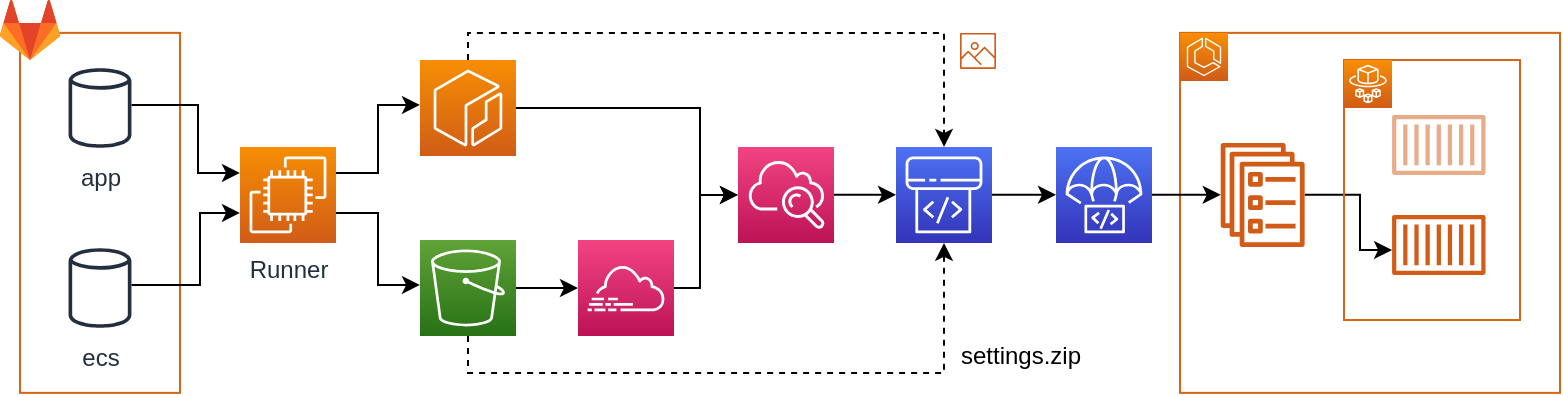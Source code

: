 <mxfile version="12.2.4" pages="1"><diagram id="Iqn02m987E_1Y6RsaODK" name="CICD"><mxGraphModel dx="584" dy="610" grid="1" gridSize="10" guides="1" tooltips="1" connect="1" arrows="1" fold="1" page="1" pageScale="1" pageWidth="827" pageHeight="1169" math="0" shadow="0"><root><mxCell id="TXsu97STiCOG9BQ06nFb-0"/><mxCell id="TXsu97STiCOG9BQ06nFb-1" parent="TXsu97STiCOG9BQ06nFb-0"/><mxCell id="jmu_tiYD6_GEUumzkb44-0" value="" style="rounded=0;whiteSpace=wrap;html=1;strokeColor=#D86613;fillColor=none;" parent="TXsu97STiCOG9BQ06nFb-1" vertex="1"><mxGeometry x="610" y="116.44" width="190" height="180" as="geometry"/></mxCell><mxCell id="jmu_tiYD6_GEUumzkb44-1" value="" style="outlineConnect=0;fontColor=#232F3E;gradientColor=#F78E04;gradientDirection=north;fillColor=#D05C17;strokeColor=#ffffff;dashed=0;verticalLabelPosition=bottom;verticalAlign=top;align=center;html=1;fontSize=12;fontStyle=0;aspect=fixed;shape=mxgraph.aws4.resourceIcon;resIcon=mxgraph.aws4.ecs;" parent="TXsu97STiCOG9BQ06nFb-1" vertex="1"><mxGeometry x="610" y="116.44" width="24" height="24" as="geometry"/></mxCell><mxCell id="euKfv0HWNEc7ueXWT4n4-0" value="" style="rounded=0;whiteSpace=wrap;html=1;strokeColor=#D86613;fillColor=none;" parent="TXsu97STiCOG9BQ06nFb-1" vertex="1"><mxGeometry x="30" y="116.44" width="80" height="180" as="geometry"/></mxCell><mxCell id="CHHyB4FnQIO_N6Z5i6d3-9" style="edgeStyle=orthogonalEdgeStyle;rounded=0;orthogonalLoop=1;jettySize=auto;html=1;endArrow=none;endFill=0;startArrow=classic;startFill=1;" parent="TXsu97STiCOG9BQ06nFb-1" source="mHzoulwclUu3AxQmjZOi-0" target="OyFzKP3GuWBrdCjnjOIb-0" edge="1"><mxGeometry relative="1" as="geometry"><Array as="points"><mxPoint x="209" y="242.44"/><mxPoint x="209" y="206.44"/></Array></mxGeometry></mxCell><mxCell id="CHHyB4FnQIO_N6Z5i6d3-11" style="edgeStyle=orthogonalEdgeStyle;rounded=0;orthogonalLoop=1;jettySize=auto;html=1;startArrow=none;startFill=0;endArrow=classic;endFill=1;" parent="TXsu97STiCOG9BQ06nFb-1" source="mHzoulwclUu3AxQmjZOi-0" target="OyFzKP3GuWBrdCjnjOIb-21" edge="1"><mxGeometry relative="1" as="geometry"/></mxCell><mxCell id="euKfv0HWNEc7ueXWT4n4-5" style="edgeStyle=orthogonalEdgeStyle;rounded=0;orthogonalLoop=1;jettySize=auto;html=1;startArrow=none;startFill=0;endArrow=classic;endFill=1;dashed=1;" parent="TXsu97STiCOG9BQ06nFb-1" source="mHzoulwclUu3AxQmjZOi-0" target="CHHyB4FnQIO_N6Z5i6d3-1" edge="1"><mxGeometry relative="1" as="geometry"><Array as="points"><mxPoint x="254" y="286.44"/><mxPoint x="492" y="286.44"/></Array></mxGeometry></mxCell><mxCell id="mHzoulwclUu3AxQmjZOi-0" value="" style="outlineConnect=0;fontColor=#232F3E;gradientColor=#60A337;gradientDirection=north;fillColor=#277116;strokeColor=#ffffff;dashed=0;verticalLabelPosition=bottom;verticalAlign=top;align=center;html=1;fontSize=12;fontStyle=0;aspect=fixed;shape=mxgraph.aws4.resourceIcon;resIcon=mxgraph.aws4.s3;" parent="TXsu97STiCOG9BQ06nFb-1" vertex="1"><mxGeometry x="230" y="220" width="48" height="48" as="geometry"/></mxCell><mxCell id="CHHyB4FnQIO_N6Z5i6d3-8" style="edgeStyle=orthogonalEdgeStyle;rounded=0;orthogonalLoop=1;jettySize=auto;html=1;endArrow=none;endFill=0;startArrow=classic;startFill=1;" parent="TXsu97STiCOG9BQ06nFb-1" source="mHzoulwclUu3AxQmjZOi-1" target="OyFzKP3GuWBrdCjnjOIb-0" edge="1"><mxGeometry relative="1" as="geometry"><Array as="points"><mxPoint x="209" y="152.44"/><mxPoint x="209" y="186.44"/></Array></mxGeometry></mxCell><mxCell id="CHHyB4FnQIO_N6Z5i6d3-12" style="edgeStyle=orthogonalEdgeStyle;rounded=0;orthogonalLoop=1;jettySize=auto;html=1;startArrow=none;startFill=0;endArrow=classic;endFill=1;" parent="TXsu97STiCOG9BQ06nFb-1" source="mHzoulwclUu3AxQmjZOi-1" target="OyFzKP3GuWBrdCjnjOIb-20" edge="1"><mxGeometry relative="1" as="geometry"><Array as="points"><mxPoint x="370" y="154.44"/><mxPoint x="370" y="197.44"/></Array></mxGeometry></mxCell><mxCell id="euKfv0HWNEc7ueXWT4n4-4" style="edgeStyle=orthogonalEdgeStyle;rounded=0;orthogonalLoop=1;jettySize=auto;html=1;startArrow=none;startFill=0;endArrow=classic;endFill=1;dashed=1;" parent="TXsu97STiCOG9BQ06nFb-1" source="mHzoulwclUu3AxQmjZOi-1" target="CHHyB4FnQIO_N6Z5i6d3-1" edge="1"><mxGeometry relative="1" as="geometry"><Array as="points"><mxPoint x="254" y="116.44"/><mxPoint x="492" y="116.44"/></Array></mxGeometry></mxCell><mxCell id="mHzoulwclUu3AxQmjZOi-1" value="" style="outlineConnect=0;fontColor=#232F3E;gradientColor=#F78E04;gradientDirection=north;fillColor=#D05C17;strokeColor=#ffffff;dashed=0;verticalLabelPosition=bottom;verticalAlign=top;align=center;html=1;fontSize=12;fontStyle=0;aspect=fixed;shape=mxgraph.aws4.resourceIcon;resIcon=mxgraph.aws4.ecr;" parent="TXsu97STiCOG9BQ06nFb-1" vertex="1"><mxGeometry x="230" y="130" width="48" height="48" as="geometry"/></mxCell><mxCell id="OyFzKP3GuWBrdCjnjOIb-0" value="Runner" style="outlineConnect=0;fontColor=#232F3E;gradientColor=#F78E04;gradientDirection=north;fillColor=#D05C17;strokeColor=#ffffff;dashed=0;verticalLabelPosition=bottom;verticalAlign=top;align=center;html=1;fontSize=12;fontStyle=0;aspect=fixed;shape=mxgraph.aws4.resourceIcon;resIcon=mxgraph.aws4.ec2;" parent="TXsu97STiCOG9BQ06nFb-1" vertex="1"><mxGeometry x="140" y="173.44" width="48" height="48" as="geometry"/></mxCell><mxCell id="CHHyB4FnQIO_N6Z5i6d3-7" style="edgeStyle=orthogonalEdgeStyle;rounded=0;orthogonalLoop=1;jettySize=auto;html=1;endArrow=classic;endFill=1;" parent="TXsu97STiCOG9BQ06nFb-1" source="OyFzKP3GuWBrdCjnjOIb-18" target="OyFzKP3GuWBrdCjnjOIb-0" edge="1"><mxGeometry relative="1" as="geometry"><Array as="points"><mxPoint x="120" y="242.44"/><mxPoint x="120" y="206.44"/></Array></mxGeometry></mxCell><mxCell id="OyFzKP3GuWBrdCjnjOIb-18" value="ecs" style="outlineConnect=0;fontColor=#232F3E;gradientColor=none;fillColor=#232F3E;strokeColor=none;dashed=0;verticalLabelPosition=bottom;verticalAlign=top;align=center;html=1;fontSize=12;fontStyle=0;aspect=fixed;pointerEvents=1;shape=mxgraph.aws4.generic_database;" parent="TXsu97STiCOG9BQ06nFb-1" vertex="1"><mxGeometry x="54.28" y="223.22" width="31.44" height="41.56" as="geometry"/></mxCell><mxCell id="CHHyB4FnQIO_N6Z5i6d3-6" style="edgeStyle=orthogonalEdgeStyle;rounded=0;orthogonalLoop=1;jettySize=auto;html=1;endArrow=classic;endFill=1;" parent="TXsu97STiCOG9BQ06nFb-1" source="OyFzKP3GuWBrdCjnjOIb-19" target="OyFzKP3GuWBrdCjnjOIb-0" edge="1"><mxGeometry relative="1" as="geometry"><Array as="points"><mxPoint x="119" y="152.44"/><mxPoint x="119" y="186.44"/></Array></mxGeometry></mxCell><mxCell id="OyFzKP3GuWBrdCjnjOIb-19" value="app" style="outlineConnect=0;fontColor=#232F3E;gradientColor=none;fillColor=#232F3E;strokeColor=none;dashed=0;verticalLabelPosition=bottom;verticalAlign=top;align=center;html=1;fontSize=12;fontStyle=0;aspect=fixed;pointerEvents=1;shape=mxgraph.aws4.generic_database;" parent="TXsu97STiCOG9BQ06nFb-1" vertex="1"><mxGeometry x="54.28" y="133.22" width="31.44" height="41.56" as="geometry"/></mxCell><mxCell id="CHHyB4FnQIO_N6Z5i6d3-14" style="edgeStyle=orthogonalEdgeStyle;rounded=0;orthogonalLoop=1;jettySize=auto;html=1;startArrow=none;startFill=0;endArrow=classic;endFill=1;" parent="TXsu97STiCOG9BQ06nFb-1" source="OyFzKP3GuWBrdCjnjOIb-20" target="CHHyB4FnQIO_N6Z5i6d3-1" edge="1"><mxGeometry relative="1" as="geometry"/></mxCell><mxCell id="OyFzKP3GuWBrdCjnjOIb-20" value="" style="outlineConnect=0;fontColor=#232F3E;gradientColor=#F34482;gradientDirection=north;fillColor=#BC1356;strokeColor=#ffffff;dashed=0;verticalLabelPosition=bottom;verticalAlign=top;align=center;html=1;fontSize=12;fontStyle=0;aspect=fixed;shape=mxgraph.aws4.resourceIcon;resIcon=mxgraph.aws4.cloudwatch;" parent="TXsu97STiCOG9BQ06nFb-1" vertex="1"><mxGeometry x="389" y="173.44" width="48" height="48" as="geometry"/></mxCell><mxCell id="CHHyB4FnQIO_N6Z5i6d3-13" style="edgeStyle=orthogonalEdgeStyle;rounded=0;orthogonalLoop=1;jettySize=auto;html=1;startArrow=none;startFill=0;endArrow=classic;endFill=1;" parent="TXsu97STiCOG9BQ06nFb-1" source="OyFzKP3GuWBrdCjnjOIb-21" target="OyFzKP3GuWBrdCjnjOIb-20" edge="1"><mxGeometry relative="1" as="geometry"><Array as="points"><mxPoint x="370" y="244.44"/><mxPoint x="370" y="197.44"/></Array></mxGeometry></mxCell><mxCell id="OyFzKP3GuWBrdCjnjOIb-21" value="" style="outlineConnect=0;fontColor=#232F3E;gradientColor=#F34482;gradientDirection=north;fillColor=#BC1356;strokeColor=#ffffff;dashed=0;verticalLabelPosition=bottom;verticalAlign=top;align=center;html=1;fontSize=12;fontStyle=0;aspect=fixed;shape=mxgraph.aws4.resourceIcon;resIcon=mxgraph.aws4.cloudtrail;" parent="TXsu97STiCOG9BQ06nFb-1" vertex="1"><mxGeometry x="309" y="220.0" width="48" height="48" as="geometry"/></mxCell><mxCell id="CHHyB4FnQIO_N6Z5i6d3-15" style="edgeStyle=orthogonalEdgeStyle;rounded=0;orthogonalLoop=1;jettySize=auto;html=1;startArrow=none;startFill=0;endArrow=classic;endFill=1;" parent="TXsu97STiCOG9BQ06nFb-1" source="CHHyB4FnQIO_N6Z5i6d3-1" target="CHHyB4FnQIO_N6Z5i6d3-2" edge="1"><mxGeometry relative="1" as="geometry"/></mxCell><mxCell id="CHHyB4FnQIO_N6Z5i6d3-1" value="" style="outlineConnect=0;fontColor=#232F3E;gradientColor=#4D72F3;gradientDirection=north;fillColor=#3334B9;strokeColor=#ffffff;dashed=0;verticalLabelPosition=bottom;verticalAlign=top;align=center;html=1;fontSize=12;fontStyle=0;aspect=fixed;shape=mxgraph.aws4.resourceIcon;resIcon=mxgraph.aws4.codepipeline;" parent="TXsu97STiCOG9BQ06nFb-1" vertex="1"><mxGeometry x="468" y="173.44" width="48" height="48" as="geometry"/></mxCell><mxCell id="CHHyB4FnQIO_N6Z5i6d3-16" style="edgeStyle=orthogonalEdgeStyle;rounded=0;orthogonalLoop=1;jettySize=auto;html=1;startArrow=none;startFill=0;endArrow=classic;endFill=1;" parent="TXsu97STiCOG9BQ06nFb-1" source="CHHyB4FnQIO_N6Z5i6d3-2" target="CHHyB4FnQIO_N6Z5i6d3-3" edge="1"><mxGeometry relative="1" as="geometry"/></mxCell><mxCell id="CHHyB4FnQIO_N6Z5i6d3-2" value="" style="outlineConnect=0;fontColor=#232F3E;gradientColor=#4D72F3;gradientDirection=north;fillColor=#3334B9;strokeColor=#ffffff;dashed=0;verticalLabelPosition=bottom;verticalAlign=top;align=center;html=1;fontSize=12;fontStyle=0;aspect=fixed;shape=mxgraph.aws4.resourceIcon;resIcon=mxgraph.aws4.codedeploy;" parent="TXsu97STiCOG9BQ06nFb-1" vertex="1"><mxGeometry x="548" y="173.44" width="48" height="48" as="geometry"/></mxCell><mxCell id="_MlhjIp3WgpPEU2tAH4I-1" style="edgeStyle=orthogonalEdgeStyle;rounded=0;orthogonalLoop=1;jettySize=auto;html=1;" parent="TXsu97STiCOG9BQ06nFb-1" source="CHHyB4FnQIO_N6Z5i6d3-3" target="_MlhjIp3WgpPEU2tAH4I-0" edge="1"><mxGeometry relative="1" as="geometry"><Array as="points"><mxPoint x="700" y="197"/><mxPoint x="700" y="225"/></Array></mxGeometry></mxCell><mxCell id="CHHyB4FnQIO_N6Z5i6d3-3" value="" style="outlineConnect=0;fontColor=#232F3E;gradientColor=none;fillColor=#D05C17;strokeColor=none;dashed=0;verticalLabelPosition=bottom;verticalAlign=top;align=center;html=1;fontSize=12;fontStyle=0;aspect=fixed;pointerEvents=1;shape=mxgraph.aws4.ecs_service;" parent="TXsu97STiCOG9BQ06nFb-1" vertex="1"><mxGeometry x="630" y="171.44" width="42.67" height="52" as="geometry"/></mxCell><mxCell id="euKfv0HWNEc7ueXWT4n4-3" value="" style="shape=image;verticalLabelPosition=bottom;verticalAlign=top;imageAspect=0;image=data:image/svg+xml,PD94bWwgdmVyc2lvbj0iMS4wIj8+CjxzdmcgeG1sbnM9Imh0dHA6Ly93d3cu%0AdzMub3JnLzIwMDAvc3ZnIiB3aWR0aD0iNDkyLjUwOTQzIiBoZWlnaHQ9IjQ1%0AMy42Nzk2NiIgdmlld0JveD0iMCAwIDQ5Mi41MDk0MyA0NTMuNjc5NjYiPgog%0AIDxnIGZpbGw9Im5vbmUiIGZpbGwtcnVsZT0iZXZlbm9kZCI+CiAgICA8cGF0%0AaCBkPSJNNDkxLjU4ODkxIDI1OS4zOTgzM2wtMjcuNTU4NjctODQuODE0NjdM%0ANDA5LjQxMjkxIDYuNDg2MzNjLTIuODA5MzQtOC42NDgtMTUuMDQ1MzMtOC42%0ANDgtMTcuODU2IDBsLTU0LjYxODY3IDE2OC4wOTczM0gxNTUuNTcxNThsLTU0%0ALjYyLTE2OC4wOTczM2MtMi44MDkzMy04LjY0OC0xNS4wNDUzMy04LjY0OC0x%0ANy44NTYgMEwyOC40NzgyNSAxNzQuNTgzNjYuOTIwOTIgMjU5LjM5ODMzYy0y%0ALjUxNDY2OSA3LjczNi4yNCAxNi4yMTA2NiA2LjgyIDIwLjk5MmwyMzguNTEz%0AMzMgMTczLjI4OTMzIDIzOC41MTQ2Ni0xNzMuMjg5MzNjNi41OC00Ljc4MTM0%0AIDkuMzMzMzMtMTMuMjU2IDYuODItMjAuOTkyIiBmaWxsPSIjZmM2ZDI2Ii8+%0ACiAgICA8cGF0aCBkPSJNMjQ2LjI1NDc4IDQ1My42Nzk2Nmw5MC42ODQtMjc5%0ALjA5NmgtMTgxLjM2OHoiIGZpbGw9IiNlMjQzMjkiLz4KICAgIDxwYXRoIGQ9%0AIk0yNDYuMjU0NzggNDUzLjY3OTEybC05MC42ODQtMjc5LjA5NDY2aC0xMjcu%0AMDkyeiIgZmlsbD0iI2ZjNmQyNiIvPgogICAgPHBhdGggZD0iTTI4LjQ3ODc4%0AIDE3NC41ODQwNkwuOTIwMTIgMjU5LjM5ODczYy0yLjUxMzMzNiA3LjczNi4y%0ANCAxNi4yMTA2NiA2LjgyMTMzIDIwLjk5MDY2bDIzOC41MTMzMyAxNzMuMjg5%0AMzN6IiBmaWxsPSIjZmNhMzI2Ii8+CiAgICA8cGF0aCBkPSJNMjguNDc4Nzgg%0AMTc0LjU4NDMzaDEyNy4wOTJMMTAwLjk1MjEyIDYuNDg3Yy0yLjgxMDY3LTgu%0ANjQ5MzMtMTUuMDQ2NjctOC42NDkzMy0xNy44NTYgMHoiIGZpbGw9IiNlMjQz%0AMjkiLz4KICAgIDxwYXRoIGQ9Ik0yNDYuMjU0NzggNDUzLjY3OTEybDkwLjY4%0ANC0yNzkuMDk0NjZoMTI3LjA5MTk5eiIgZmlsbD0iI2ZjNmQyNiIvPgogICAg%0APHBhdGggZD0iTTQ2NC4wMzA2NCAxNzQuNTg0MDZsMjcuNTU4NjcgODQuODE0%0ANjdjMi41MTMzMyA3LjczNi0uMjQgMTYuMjEwNjYtNi44MjEzNCAyMC45OTA2%0ANkwyNDYuMjU0NjUgNDUzLjY3ODcyeiIgZmlsbD0iI2ZjYTMyNiIvPgogICAg%0APHBhdGggZD0iTTQ2NC4wMzA2NCAxNzQuNTg0MzNoLTEyNy4wOTJMMzkxLjU1%0ANzMxIDYuNDg3YzIuODEwNjYtOC42NDkzMyAxNS4wNDY2Ni04LjY0OTMzIDE3%0ALjg1NiAweiIgZmlsbD0iI2UyNDMyOSIvPgogIDwvZz4KPC9zdmc+Cg==;strokeColor=#D86613;fillColor=none;" parent="TXsu97STiCOG9BQ06nFb-1" vertex="1"><mxGeometry x="20" y="100" width="30" height="30" as="geometry"/></mxCell><mxCell id="euKfv0HWNEc7ueXWT4n4-6" value="" style="outlineConnect=0;fontColor=#232F3E;gradientColor=none;fillColor=#D05C17;strokeColor=none;dashed=0;verticalLabelPosition=bottom;verticalAlign=top;align=center;html=1;fontSize=12;fontStyle=0;aspect=fixed;pointerEvents=1;shape=mxgraph.aws4.container_registry_image;" parent="TXsu97STiCOG9BQ06nFb-1" vertex="1"><mxGeometry x="500" y="116.44" width="18" height="18" as="geometry"/></mxCell><mxCell id="euKfv0HWNEc7ueXWT4n4-9" value="settings.zip" style="text;html=1;align=center;verticalAlign=middle;resizable=0;points=[];autosize=1;" parent="TXsu97STiCOG9BQ06nFb-1" vertex="1"><mxGeometry x="490" y="268" width="80" height="20" as="geometry"/></mxCell><mxCell id="EoNvsJ9DB7w6ikuhf98V-2" value="" style="rounded=0;whiteSpace=wrap;html=1;strokeColor=#D86613;fillColor=none;" parent="TXsu97STiCOG9BQ06nFb-1" vertex="1"><mxGeometry x="692" y="130" width="88" height="130" as="geometry"/></mxCell><mxCell id="EoNvsJ9DB7w6ikuhf98V-1" value="" style="outlineConnect=0;fontColor=#232F3E;gradientColor=#F78E04;gradientDirection=north;fillColor=#D05C17;strokeColor=#ffffff;dashed=0;verticalLabelPosition=bottom;verticalAlign=top;align=center;html=1;fontSize=12;fontStyle=0;aspect=fixed;shape=mxgraph.aws4.resourceIcon;resIcon=mxgraph.aws4.fargate;" parent="TXsu97STiCOG9BQ06nFb-1" vertex="1"><mxGeometry x="692" y="130" width="24" height="24" as="geometry"/></mxCell><mxCell id="EoNvsJ9DB7w6ikuhf98V-3" style="edgeStyle=orthogonalEdgeStyle;rounded=0;orthogonalLoop=1;jettySize=auto;html=1;exitX=0.5;exitY=1;exitDx=0;exitDy=0;" parent="TXsu97STiCOG9BQ06nFb-1" source="EoNvsJ9DB7w6ikuhf98V-2" target="EoNvsJ9DB7w6ikuhf98V-2" edge="1"><mxGeometry relative="1" as="geometry"/></mxCell><mxCell id="EoNvsJ9DB7w6ikuhf98V-4" value="" style="outlineConnect=0;fontColor=#232F3E;gradientColor=none;fillColor=#D05C17;strokeColor=none;dashed=0;verticalLabelPosition=bottom;verticalAlign=top;align=center;html=1;fontSize=12;fontStyle=0;aspect=fixed;pointerEvents=1;shape=mxgraph.aws4.container_1;opacity=50;" parent="TXsu97STiCOG9BQ06nFb-1" vertex="1"><mxGeometry x="716" y="157.44" width="46.8" height="30" as="geometry"/></mxCell><mxCell id="_MlhjIp3WgpPEU2tAH4I-0" value="" style="outlineConnect=0;fontColor=#232F3E;gradientColor=none;fillColor=#D05C17;strokeColor=none;dashed=0;verticalLabelPosition=bottom;verticalAlign=top;align=center;html=1;fontSize=12;fontStyle=0;aspect=fixed;pointerEvents=1;shape=mxgraph.aws4.container_1;" parent="TXsu97STiCOG9BQ06nFb-1" vertex="1"><mxGeometry x="716" y="207.44" width="46.8" height="30" as="geometry"/></mxCell><mxCell id="_MlhjIp3WgpPEU2tAH4I-2" style="edgeStyle=orthogonalEdgeStyle;rounded=0;orthogonalLoop=1;jettySize=auto;html=1;exitX=0.5;exitY=1;exitDx=0;exitDy=0;endArrow=openThin;endFill=0;" parent="TXsu97STiCOG9BQ06nFb-1" source="EoNvsJ9DB7w6ikuhf98V-2" target="EoNvsJ9DB7w6ikuhf98V-2" edge="1"><mxGeometry relative="1" as="geometry"/></mxCell></root></mxGraphModel></diagram></mxfile>